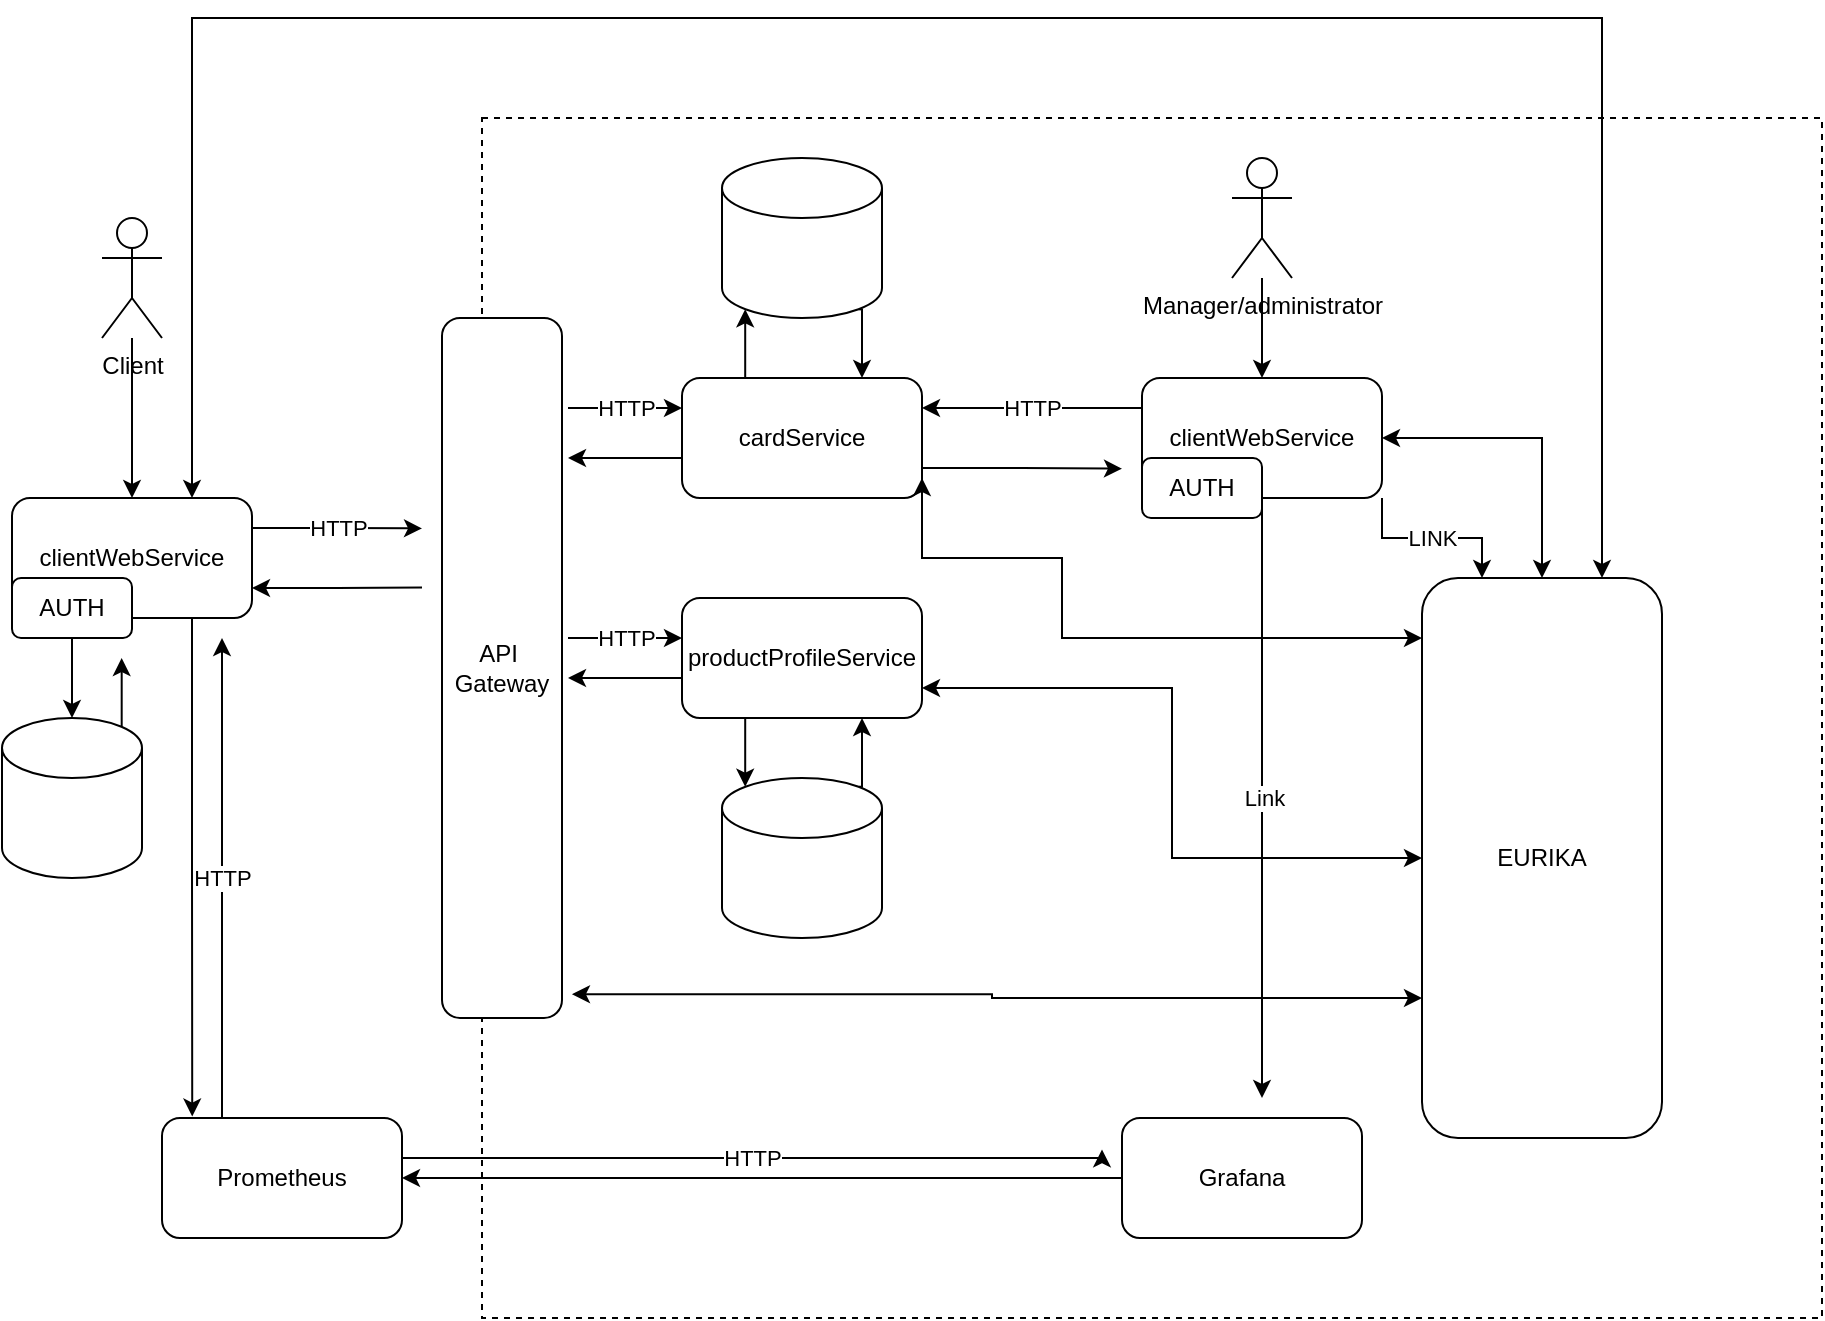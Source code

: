 <mxfile version="24.5.1" type="device">
  <diagram name="Страница — 1" id="Pejs-l_2jrirPemMmrrm">
    <mxGraphModel dx="1114" dy="1878" grid="1" gridSize="10" guides="1" tooltips="1" connect="1" arrows="1" fold="1" page="1" pageScale="1" pageWidth="827" pageHeight="1169" math="0" shadow="0">
      <root>
        <mxCell id="0" />
        <mxCell id="1" parent="0" />
        <mxCell id="2nREJ78QqCmup1C1C7_7-50" value="" style="rounded=0;whiteSpace=wrap;html=1;dashed=1;" vertex="1" parent="1">
          <mxGeometry x="310" y="-40" width="670" height="600" as="geometry" />
        </mxCell>
        <mxCell id="2nREJ78QqCmup1C1C7_7-23" style="edgeStyle=orthogonalEdgeStyle;rounded=0;orthogonalLoop=1;jettySize=auto;html=1;exitX=0.855;exitY=0;exitDx=0;exitDy=4.35;exitPerimeter=0;" edge="1" parent="1" source="2nREJ78QqCmup1C1C7_7-1">
          <mxGeometry relative="1" as="geometry">
            <mxPoint x="129.826" y="230.0" as="targetPoint" />
          </mxGeometry>
        </mxCell>
        <mxCell id="2nREJ78QqCmup1C1C7_7-1" value="" style="shape=cylinder3;whiteSpace=wrap;html=1;boundedLbl=1;backgroundOutline=1;size=15;" vertex="1" parent="1">
          <mxGeometry x="70" y="260" width="70" height="80" as="geometry" />
        </mxCell>
        <mxCell id="2nREJ78QqCmup1C1C7_7-16" style="edgeStyle=orthogonalEdgeStyle;rounded=0;orthogonalLoop=1;jettySize=auto;html=1;exitX=0.855;exitY=1;exitDx=0;exitDy=-4.35;exitPerimeter=0;entryX=0.75;entryY=0;entryDx=0;entryDy=0;" edge="1" parent="1" source="2nREJ78QqCmup1C1C7_7-3" target="2nREJ78QqCmup1C1C7_7-4">
          <mxGeometry relative="1" as="geometry" />
        </mxCell>
        <mxCell id="2nREJ78QqCmup1C1C7_7-3" value="" style="shape=cylinder3;whiteSpace=wrap;html=1;boundedLbl=1;backgroundOutline=1;size=15;" vertex="1" parent="1">
          <mxGeometry x="430" y="-20" width="80" height="80" as="geometry" />
        </mxCell>
        <mxCell id="2nREJ78QqCmup1C1C7_7-35" style="edgeStyle=orthogonalEdgeStyle;rounded=0;orthogonalLoop=1;jettySize=auto;html=1;exitX=1;exitY=0.75;exitDx=0;exitDy=0;" edge="1" parent="1" source="2nREJ78QqCmup1C1C7_7-4">
          <mxGeometry relative="1" as="geometry">
            <mxPoint x="630.0" y="135.316" as="targetPoint" />
          </mxGeometry>
        </mxCell>
        <mxCell id="2nREJ78QqCmup1C1C7_7-4" value="cardService" style="rounded=1;whiteSpace=wrap;html=1;" vertex="1" parent="1">
          <mxGeometry x="410" y="90" width="120" height="60" as="geometry" />
        </mxCell>
        <mxCell id="2nREJ78QqCmup1C1C7_7-7" value="productProfileService" style="rounded=1;whiteSpace=wrap;html=1;" vertex="1" parent="1">
          <mxGeometry x="410" y="200" width="120" height="60" as="geometry" />
        </mxCell>
        <mxCell id="2nREJ78QqCmup1C1C7_7-10" value="API&amp;nbsp;&lt;br&gt;Gateway" style="rounded=1;whiteSpace=wrap;html=1;" vertex="1" parent="1">
          <mxGeometry x="290" y="60" width="60" height="350" as="geometry" />
        </mxCell>
        <mxCell id="2nREJ78QqCmup1C1C7_7-11" value="HTTP" style="endArrow=classic;html=1;rounded=0;entryX=0;entryY=0.25;entryDx=0;entryDy=0;" edge="1" parent="1" target="2nREJ78QqCmup1C1C7_7-4">
          <mxGeometry width="50" height="50" relative="1" as="geometry">
            <mxPoint x="353" y="105" as="sourcePoint" />
            <mxPoint x="450" y="170" as="targetPoint" />
            <Array as="points">
              <mxPoint x="390" y="105" />
            </Array>
          </mxGeometry>
        </mxCell>
        <mxCell id="2nREJ78QqCmup1C1C7_7-12" value="" style="endArrow=none;html=1;rounded=0;entryX=0;entryY=0.25;entryDx=0;entryDy=0;endFill=0;startArrow=classic;startFill=1;" edge="1" parent="1">
          <mxGeometry width="50" height="50" relative="1" as="geometry">
            <mxPoint x="353" y="130" as="sourcePoint" />
            <mxPoint x="410" y="130" as="targetPoint" />
            <Array as="points">
              <mxPoint x="380" y="130" />
              <mxPoint x="390" y="130" />
            </Array>
          </mxGeometry>
        </mxCell>
        <mxCell id="2nREJ78QqCmup1C1C7_7-13" value="HTTP" style="endArrow=classic;html=1;rounded=0;entryX=0;entryY=0.25;entryDx=0;entryDy=0;" edge="1" parent="1">
          <mxGeometry width="50" height="50" relative="1" as="geometry">
            <mxPoint x="353" y="220" as="sourcePoint" />
            <mxPoint x="410" y="220" as="targetPoint" />
            <Array as="points">
              <mxPoint x="380" y="220" />
              <mxPoint x="390" y="220" />
            </Array>
          </mxGeometry>
        </mxCell>
        <mxCell id="2nREJ78QqCmup1C1C7_7-14" value="" style="endArrow=none;html=1;rounded=0;entryX=0;entryY=0.25;entryDx=0;entryDy=0;endFill=0;startArrow=classic;startFill=1;" edge="1" parent="1">
          <mxGeometry width="50" height="50" relative="1" as="geometry">
            <mxPoint x="353" y="240" as="sourcePoint" />
            <mxPoint x="410" y="240" as="targetPoint" />
            <Array as="points">
              <mxPoint x="380" y="240" />
              <mxPoint x="390" y="240" />
            </Array>
          </mxGeometry>
        </mxCell>
        <mxCell id="2nREJ78QqCmup1C1C7_7-15" style="edgeStyle=orthogonalEdgeStyle;rounded=0;orthogonalLoop=1;jettySize=auto;html=1;exitX=0.25;exitY=0;exitDx=0;exitDy=0;entryX=0.145;entryY=1;entryDx=0;entryDy=-4.35;entryPerimeter=0;" edge="1" parent="1" source="2nREJ78QqCmup1C1C7_7-4" target="2nREJ78QqCmup1C1C7_7-3">
          <mxGeometry relative="1" as="geometry" />
        </mxCell>
        <mxCell id="2nREJ78QqCmup1C1C7_7-19" style="edgeStyle=orthogonalEdgeStyle;rounded=0;orthogonalLoop=1;jettySize=auto;html=1;exitX=0.855;exitY=0;exitDx=0;exitDy=4.35;exitPerimeter=0;entryX=0.75;entryY=1;entryDx=0;entryDy=0;" edge="1" parent="1" source="2nREJ78QqCmup1C1C7_7-17" target="2nREJ78QqCmup1C1C7_7-7">
          <mxGeometry relative="1" as="geometry" />
        </mxCell>
        <mxCell id="2nREJ78QqCmup1C1C7_7-17" value="" style="shape=cylinder3;whiteSpace=wrap;html=1;boundedLbl=1;backgroundOutline=1;size=15;" vertex="1" parent="1">
          <mxGeometry x="430" y="290" width="80" height="80" as="geometry" />
        </mxCell>
        <mxCell id="2nREJ78QqCmup1C1C7_7-18" style="edgeStyle=orthogonalEdgeStyle;rounded=0;orthogonalLoop=1;jettySize=auto;html=1;exitX=0.25;exitY=1;exitDx=0;exitDy=0;entryX=0.145;entryY=0;entryDx=0;entryDy=4.35;entryPerimeter=0;" edge="1" parent="1" source="2nREJ78QqCmup1C1C7_7-7" target="2nREJ78QqCmup1C1C7_7-17">
          <mxGeometry relative="1" as="geometry" />
        </mxCell>
        <mxCell id="2nREJ78QqCmup1C1C7_7-28" value="HTTP" style="edgeStyle=orthogonalEdgeStyle;rounded=0;orthogonalLoop=1;jettySize=auto;html=1;exitX=1;exitY=0.25;exitDx=0;exitDy=0;" edge="1" parent="1" source="2nREJ78QqCmup1C1C7_7-20">
          <mxGeometry relative="1" as="geometry">
            <mxPoint x="280.0" y="165.217" as="targetPoint" />
            <Array as="points">
              <mxPoint x="238" y="165" />
              <mxPoint x="238" y="165" />
            </Array>
          </mxGeometry>
        </mxCell>
        <mxCell id="2nREJ78QqCmup1C1C7_7-29" style="edgeStyle=orthogonalEdgeStyle;rounded=0;orthogonalLoop=1;jettySize=auto;html=1;exitX=1;exitY=0.75;exitDx=0;exitDy=0;startArrow=classic;startFill=1;endArrow=none;endFill=0;" edge="1" parent="1" source="2nREJ78QqCmup1C1C7_7-20">
          <mxGeometry relative="1" as="geometry">
            <mxPoint x="280.0" y="194.783" as="targetPoint" />
          </mxGeometry>
        </mxCell>
        <mxCell id="2nREJ78QqCmup1C1C7_7-20" value="clientWebService" style="rounded=1;whiteSpace=wrap;html=1;" vertex="1" parent="1">
          <mxGeometry x="75" y="150" width="120" height="60" as="geometry" />
        </mxCell>
        <mxCell id="2nREJ78QqCmup1C1C7_7-21" value="AUTH" style="rounded=1;whiteSpace=wrap;html=1;" vertex="1" parent="1">
          <mxGeometry x="75" y="190" width="60" height="30" as="geometry" />
        </mxCell>
        <mxCell id="2nREJ78QqCmup1C1C7_7-22" style="edgeStyle=orthogonalEdgeStyle;rounded=0;orthogonalLoop=1;jettySize=auto;html=1;entryX=0.5;entryY=0;entryDx=0;entryDy=0;entryPerimeter=0;" edge="1" parent="1" source="2nREJ78QqCmup1C1C7_7-21" target="2nREJ78QqCmup1C1C7_7-1">
          <mxGeometry relative="1" as="geometry" />
        </mxCell>
        <mxCell id="2nREJ78QqCmup1C1C7_7-26" style="edgeStyle=orthogonalEdgeStyle;rounded=0;orthogonalLoop=1;jettySize=auto;html=1;entryX=0.5;entryY=0;entryDx=0;entryDy=0;" edge="1" parent="1" source="2nREJ78QqCmup1C1C7_7-24" target="2nREJ78QqCmup1C1C7_7-20">
          <mxGeometry relative="1" as="geometry" />
        </mxCell>
        <mxCell id="2nREJ78QqCmup1C1C7_7-24" value="Client" style="shape=umlActor;verticalLabelPosition=bottom;verticalAlign=top;html=1;outlineConnect=0;" vertex="1" parent="1">
          <mxGeometry x="120" y="10" width="30" height="60" as="geometry" />
        </mxCell>
        <mxCell id="2nREJ78QqCmup1C1C7_7-34" value="HTTP" style="edgeStyle=orthogonalEdgeStyle;rounded=0;orthogonalLoop=1;jettySize=auto;html=1;exitX=0;exitY=0.25;exitDx=0;exitDy=0;entryX=1;entryY=0.25;entryDx=0;entryDy=0;" edge="1" parent="1" source="2nREJ78QqCmup1C1C7_7-30" target="2nREJ78QqCmup1C1C7_7-4">
          <mxGeometry relative="1" as="geometry">
            <Array as="points">
              <mxPoint x="610" y="105" />
              <mxPoint x="610" y="105" />
            </Array>
          </mxGeometry>
        </mxCell>
        <mxCell id="2nREJ78QqCmup1C1C7_7-43" value="Link" style="edgeStyle=orthogonalEdgeStyle;rounded=0;orthogonalLoop=1;jettySize=auto;html=1;" edge="1" parent="1" source="2nREJ78QqCmup1C1C7_7-30">
          <mxGeometry relative="1" as="geometry">
            <mxPoint x="700" y="450" as="targetPoint" />
          </mxGeometry>
        </mxCell>
        <mxCell id="2nREJ78QqCmup1C1C7_7-52" value="LINK" style="edgeStyle=orthogonalEdgeStyle;rounded=0;orthogonalLoop=1;jettySize=auto;html=1;exitX=1;exitY=1;exitDx=0;exitDy=0;entryX=0.25;entryY=0;entryDx=0;entryDy=0;" edge="1" parent="1" source="2nREJ78QqCmup1C1C7_7-30" target="2nREJ78QqCmup1C1C7_7-51">
          <mxGeometry relative="1" as="geometry" />
        </mxCell>
        <mxCell id="2nREJ78QqCmup1C1C7_7-30" value="clientWebService" style="rounded=1;whiteSpace=wrap;html=1;" vertex="1" parent="1">
          <mxGeometry x="640" y="90" width="120" height="60" as="geometry" />
        </mxCell>
        <mxCell id="2nREJ78QqCmup1C1C7_7-31" value="AUTH" style="rounded=1;whiteSpace=wrap;html=1;" vertex="1" parent="1">
          <mxGeometry x="640" y="130" width="60" height="30" as="geometry" />
        </mxCell>
        <mxCell id="2nREJ78QqCmup1C1C7_7-32" style="edgeStyle=orthogonalEdgeStyle;rounded=0;orthogonalLoop=1;jettySize=auto;html=1;entryX=0.5;entryY=0;entryDx=0;entryDy=0;" edge="1" parent="1" source="2nREJ78QqCmup1C1C7_7-33" target="2nREJ78QqCmup1C1C7_7-30">
          <mxGeometry relative="1" as="geometry" />
        </mxCell>
        <mxCell id="2nREJ78QqCmup1C1C7_7-33" value="Manager/administrator" style="shape=umlActor;verticalLabelPosition=bottom;verticalAlign=top;html=1;outlineConnect=0;" vertex="1" parent="1">
          <mxGeometry x="685" y="-20" width="30" height="60" as="geometry" />
        </mxCell>
        <mxCell id="2nREJ78QqCmup1C1C7_7-38" value="HTTP" style="edgeStyle=orthogonalEdgeStyle;rounded=0;orthogonalLoop=1;jettySize=auto;html=1;exitX=0.25;exitY=0;exitDx=0;exitDy=0;" edge="1" parent="1" source="2nREJ78QqCmup1C1C7_7-36">
          <mxGeometry relative="1" as="geometry">
            <mxPoint x="180" y="220" as="targetPoint" />
          </mxGeometry>
        </mxCell>
        <mxCell id="2nREJ78QqCmup1C1C7_7-40" value="HTTP" style="edgeStyle=orthogonalEdgeStyle;rounded=0;orthogonalLoop=1;jettySize=auto;html=1;exitX=1;exitY=0.25;exitDx=0;exitDy=0;" edge="1" parent="1" source="2nREJ78QqCmup1C1C7_7-36">
          <mxGeometry relative="1" as="geometry">
            <mxPoint x="620" y="475.692" as="targetPoint" />
            <Array as="points">
              <mxPoint x="440" y="480" />
              <mxPoint x="440" y="480" />
            </Array>
          </mxGeometry>
        </mxCell>
        <mxCell id="2nREJ78QqCmup1C1C7_7-36" value="Prometheus" style="rounded=1;whiteSpace=wrap;html=1;" vertex="1" parent="1">
          <mxGeometry x="150" y="460" width="120" height="60" as="geometry" />
        </mxCell>
        <mxCell id="2nREJ78QqCmup1C1C7_7-37" style="edgeStyle=orthogonalEdgeStyle;rounded=0;orthogonalLoop=1;jettySize=auto;html=1;exitX=0.75;exitY=1;exitDx=0;exitDy=0;entryX=0.126;entryY=-0.012;entryDx=0;entryDy=0;entryPerimeter=0;" edge="1" parent="1" source="2nREJ78QqCmup1C1C7_7-20" target="2nREJ78QqCmup1C1C7_7-36">
          <mxGeometry relative="1" as="geometry" />
        </mxCell>
        <mxCell id="2nREJ78QqCmup1C1C7_7-41" style="edgeStyle=orthogonalEdgeStyle;rounded=0;orthogonalLoop=1;jettySize=auto;html=1;entryX=1;entryY=0.5;entryDx=0;entryDy=0;" edge="1" parent="1" source="2nREJ78QqCmup1C1C7_7-39" target="2nREJ78QqCmup1C1C7_7-36">
          <mxGeometry relative="1" as="geometry" />
        </mxCell>
        <mxCell id="2nREJ78QqCmup1C1C7_7-39" value="Grafana" style="rounded=1;whiteSpace=wrap;html=1;" vertex="1" parent="1">
          <mxGeometry x="630" y="460" width="120" height="60" as="geometry" />
        </mxCell>
        <mxCell id="2nREJ78QqCmup1C1C7_7-54" style="edgeStyle=orthogonalEdgeStyle;rounded=0;orthogonalLoop=1;jettySize=auto;html=1;exitX=0;exitY=0.5;exitDx=0;exitDy=0;entryX=1;entryY=0.75;entryDx=0;entryDy=0;startArrow=classic;startFill=1;" edge="1" parent="1" source="2nREJ78QqCmup1C1C7_7-51" target="2nREJ78QqCmup1C1C7_7-7">
          <mxGeometry relative="1" as="geometry" />
        </mxCell>
        <mxCell id="2nREJ78QqCmup1C1C7_7-55" style="edgeStyle=orthogonalEdgeStyle;rounded=0;orthogonalLoop=1;jettySize=auto;html=1;exitX=0.5;exitY=0;exitDx=0;exitDy=0;entryX=1;entryY=0.5;entryDx=0;entryDy=0;startArrow=classic;startFill=1;" edge="1" parent="1" source="2nREJ78QqCmup1C1C7_7-51" target="2nREJ78QqCmup1C1C7_7-30">
          <mxGeometry relative="1" as="geometry" />
        </mxCell>
        <mxCell id="2nREJ78QqCmup1C1C7_7-56" style="edgeStyle=orthogonalEdgeStyle;rounded=0;orthogonalLoop=1;jettySize=auto;html=1;entryX=1;entryY=1;entryDx=0;entryDy=0;startArrow=classic;startFill=1;" edge="1" parent="1" source="2nREJ78QqCmup1C1C7_7-51">
          <mxGeometry relative="1" as="geometry">
            <mxPoint x="780" y="250" as="sourcePoint" />
            <mxPoint x="530" y="140" as="targetPoint" />
            <Array as="points">
              <mxPoint x="600" y="220" />
              <mxPoint x="600" y="180" />
              <mxPoint x="530" y="180" />
            </Array>
          </mxGeometry>
        </mxCell>
        <mxCell id="2nREJ78QqCmup1C1C7_7-58" style="edgeStyle=orthogonalEdgeStyle;rounded=0;orthogonalLoop=1;jettySize=auto;html=1;exitX=0.75;exitY=0;exitDx=0;exitDy=0;entryX=0.75;entryY=0;entryDx=0;entryDy=0;startArrow=classic;startFill=1;" edge="1" parent="1" source="2nREJ78QqCmup1C1C7_7-51" target="2nREJ78QqCmup1C1C7_7-20">
          <mxGeometry relative="1" as="geometry">
            <Array as="points">
              <mxPoint x="870" y="-90" />
              <mxPoint x="165" y="-90" />
            </Array>
          </mxGeometry>
        </mxCell>
        <mxCell id="2nREJ78QqCmup1C1C7_7-51" value="EURIKA" style="rounded=1;whiteSpace=wrap;html=1;" vertex="1" parent="1">
          <mxGeometry x="780" y="190" width="120" height="280" as="geometry" />
        </mxCell>
        <mxCell id="2nREJ78QqCmup1C1C7_7-57" style="edgeStyle=orthogonalEdgeStyle;rounded=0;orthogonalLoop=1;jettySize=auto;html=1;exitX=0;exitY=0.75;exitDx=0;exitDy=0;entryX=1.083;entryY=0.966;entryDx=0;entryDy=0;entryPerimeter=0;startArrow=classic;startFill=1;" edge="1" parent="1" source="2nREJ78QqCmup1C1C7_7-51" target="2nREJ78QqCmup1C1C7_7-10">
          <mxGeometry relative="1" as="geometry" />
        </mxCell>
      </root>
    </mxGraphModel>
  </diagram>
</mxfile>
